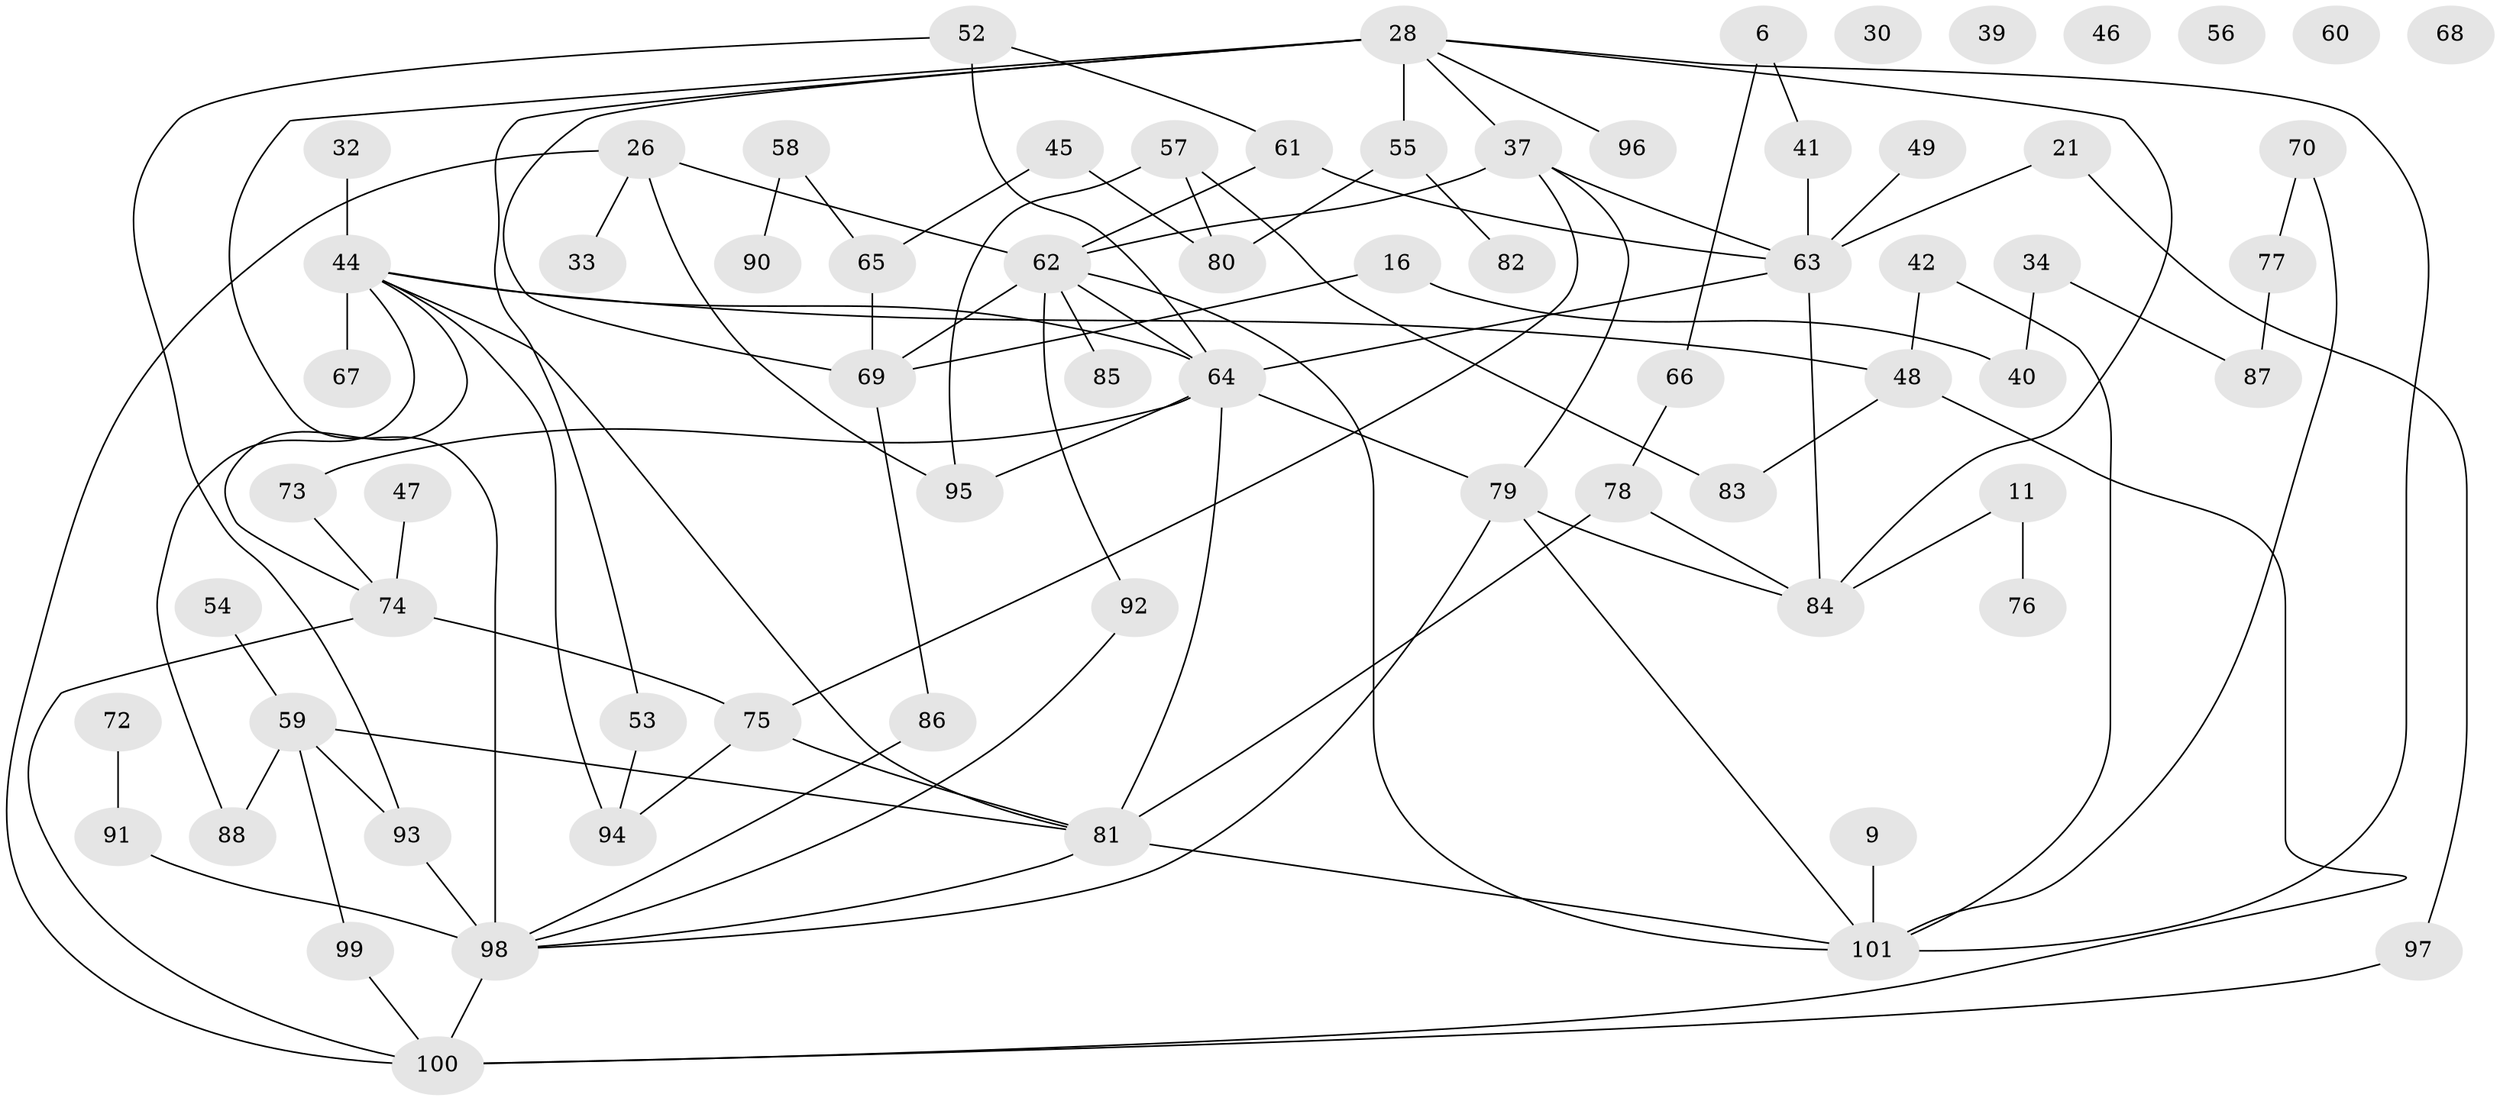 // original degree distribution, {2: 0.36633663366336633, 5: 0.09900990099009901, 3: 0.16831683168316833, 1: 0.1485148514851485, 6: 0.07920792079207921, 4: 0.0594059405940594, 0: 0.0594059405940594, 7: 0.019801980198019802}
// Generated by graph-tools (version 1.1) at 2025/43/03/04/25 21:43:23]
// undirected, 70 vertices, 99 edges
graph export_dot {
graph [start="1"]
  node [color=gray90,style=filled];
  6;
  9;
  11;
  16;
  21;
  26;
  28 [super="+24"];
  30;
  32;
  33;
  34;
  37 [super="+3"];
  39;
  40;
  41;
  42;
  44 [super="+4+12"];
  45 [super="+35"];
  46;
  47;
  48;
  49;
  52 [super="+27+25"];
  53;
  54;
  55;
  56;
  57;
  58;
  59;
  60;
  61 [super="+22"];
  62 [super="+43"];
  63 [super="+31"];
  64 [super="+51"];
  65;
  66;
  67;
  68;
  69 [super="+14"];
  70;
  72;
  73;
  74 [super="+7"];
  75;
  76;
  77;
  78;
  79;
  80;
  81 [super="+2+13+50"];
  82;
  83;
  84;
  85;
  86;
  87 [super="+20"];
  88;
  90;
  91;
  92;
  93 [super="+29"];
  94;
  95;
  96;
  97;
  98 [super="+38+89+71"];
  99;
  100;
  101 [super="+17+23+36"];
  6 -- 41;
  6 -- 66;
  9 -- 101;
  11 -- 76;
  11 -- 84;
  16 -- 40;
  16 -- 69;
  21 -- 97;
  21 -- 63;
  26 -- 33;
  26 -- 95;
  26 -- 100;
  26 -- 62;
  28 -- 37;
  28 -- 53;
  28 -- 55 [weight=2];
  28 -- 84;
  28 -- 96;
  28 -- 98 [weight=2];
  28 -- 69;
  28 -- 101;
  32 -- 44;
  34 -- 40;
  34 -- 87;
  37 -- 75;
  37 -- 79;
  37 -- 62;
  37 -- 63;
  41 -- 63;
  42 -- 48;
  42 -- 101;
  44 -- 88;
  44 -- 94 [weight=2];
  44 -- 74;
  44 -- 48;
  44 -- 81 [weight=2];
  44 -- 67;
  44 -- 64;
  45 -- 80;
  45 -- 65;
  47 -- 74;
  48 -- 83;
  48 -- 100;
  49 -- 63;
  52 -- 93;
  52 -- 61;
  52 -- 64;
  53 -- 94;
  54 -- 59;
  55 -- 80;
  55 -- 82;
  57 -- 80;
  57 -- 83;
  57 -- 95;
  58 -- 65;
  58 -- 90;
  59 -- 88;
  59 -- 93;
  59 -- 99;
  59 -- 81;
  61 -- 62;
  61 -- 63;
  62 -- 64 [weight=2];
  62 -- 69 [weight=2];
  62 -- 85;
  62 -- 92;
  62 -- 101;
  63 -- 64 [weight=2];
  63 -- 84;
  64 -- 79;
  64 -- 81 [weight=2];
  64 -- 73;
  64 -- 95;
  65 -- 69;
  66 -- 78;
  69 -- 86;
  70 -- 77;
  70 -- 101;
  72 -- 91;
  73 -- 74;
  74 -- 100;
  74 -- 75;
  75 -- 94;
  75 -- 81;
  77 -- 87;
  78 -- 81;
  78 -- 84;
  79 -- 84;
  79 -- 101;
  79 -- 98;
  81 -- 98;
  81 -- 101;
  86 -- 98;
  91 -- 98;
  92 -- 98;
  93 -- 98;
  97 -- 100;
  98 -- 100;
  99 -- 100;
}
